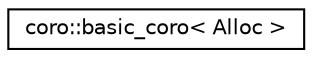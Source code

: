 digraph "Graphical Class Hierarchy"
{
 // LATEX_PDF_SIZE
  edge [fontname="Helvetica",fontsize="10",labelfontname="Helvetica",labelfontsize="10"];
  node [fontname="Helvetica",fontsize="10",shape=record];
  rankdir="LR";
  Node0 [label="coro::basic_coro\< Alloc \>",height=0.2,width=0.4,color="black", fillcolor="white", style="filled",URL="$classcoro_1_1basic__coro.html",tooltip="COROUTINE: Basic coroutine."];
}
